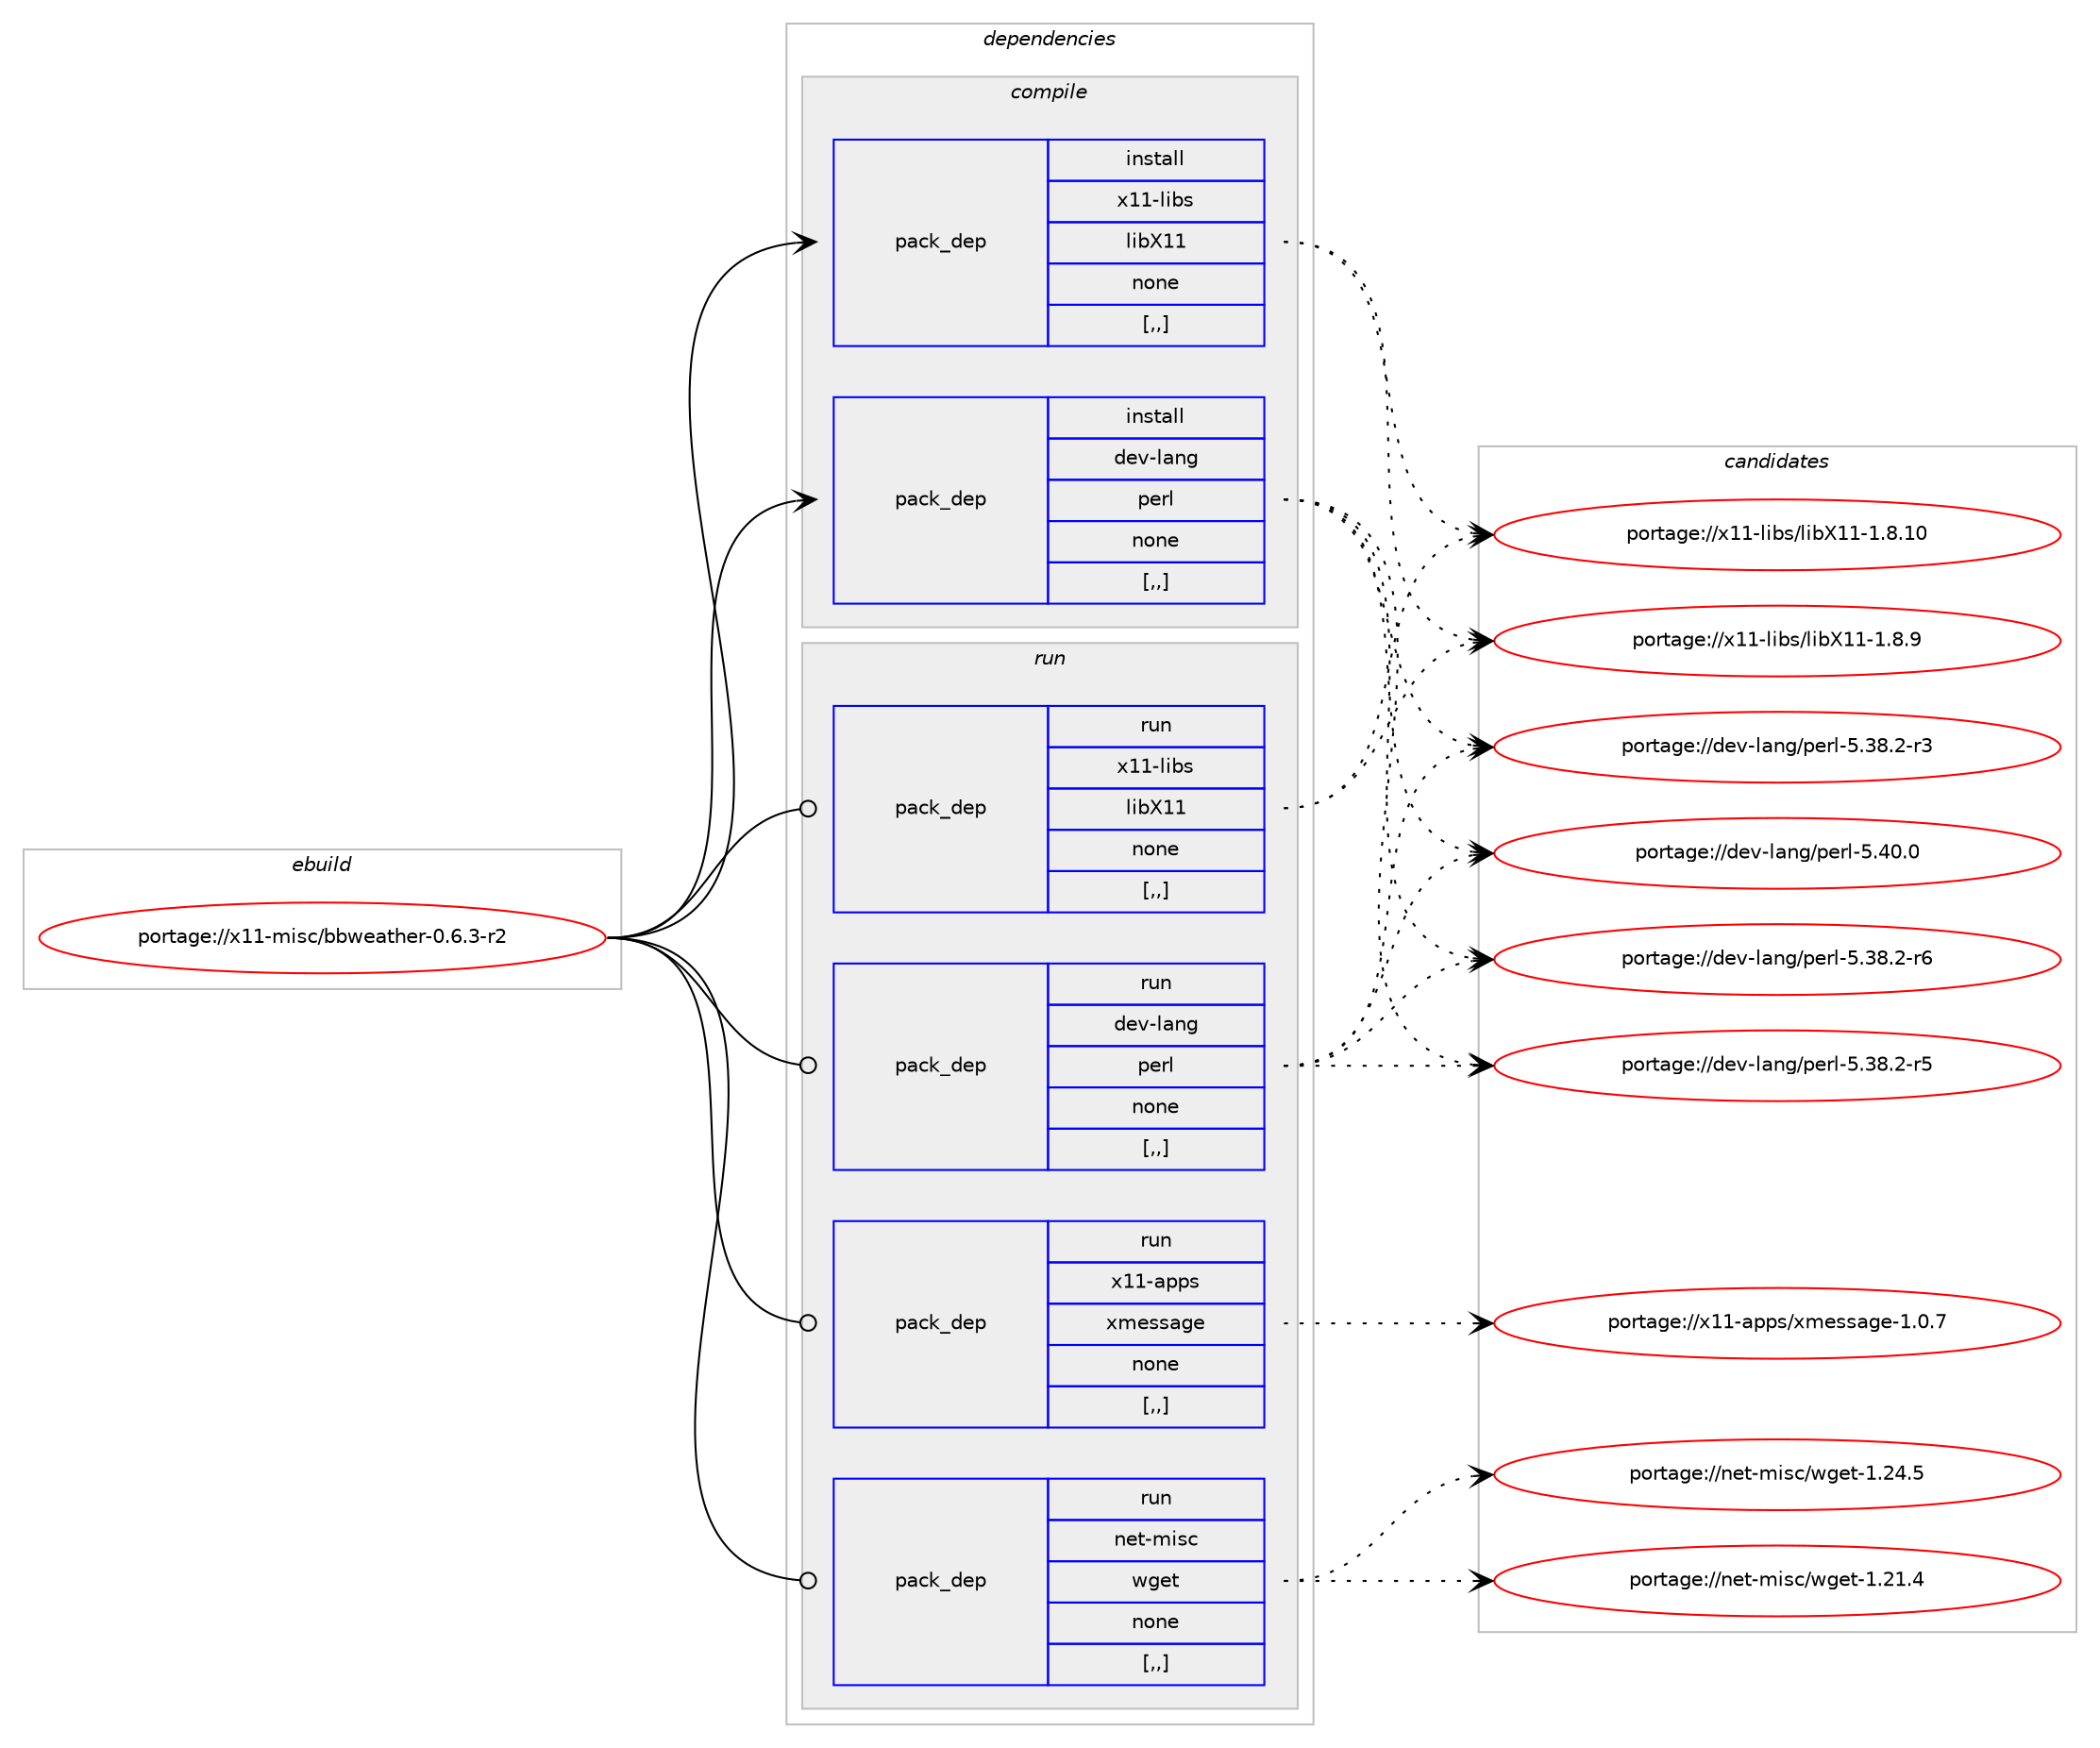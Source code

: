 digraph prolog {

# *************
# Graph options
# *************

newrank=true;
concentrate=true;
compound=true;
graph [rankdir=LR,fontname=Helvetica,fontsize=10,ranksep=1.5];#, ranksep=2.5, nodesep=0.2];
edge  [arrowhead=vee];
node  [fontname=Helvetica,fontsize=10];

# **********
# The ebuild
# **********

subgraph cluster_leftcol {
color=gray;
label=<<i>ebuild</i>>;
id [label="portage://x11-misc/bbweather-0.6.3-r2", color=red, width=4, href="../x11-misc/bbweather-0.6.3-r2.svg"];
}

# ****************
# The dependencies
# ****************

subgraph cluster_midcol {
color=gray;
label=<<i>dependencies</i>>;
subgraph cluster_compile {
fillcolor="#eeeeee";
style=filled;
label=<<i>compile</i>>;
subgraph pack334332 {
dependency459837 [label=<<TABLE BORDER="0" CELLBORDER="1" CELLSPACING="0" CELLPADDING="4" WIDTH="220"><TR><TD ROWSPAN="6" CELLPADDING="30">pack_dep</TD></TR><TR><TD WIDTH="110">install</TD></TR><TR><TD>dev-lang</TD></TR><TR><TD>perl</TD></TR><TR><TD>none</TD></TR><TR><TD>[,,]</TD></TR></TABLE>>, shape=none, color=blue];
}
id:e -> dependency459837:w [weight=20,style="solid",arrowhead="vee"];
subgraph pack334333 {
dependency459838 [label=<<TABLE BORDER="0" CELLBORDER="1" CELLSPACING="0" CELLPADDING="4" WIDTH="220"><TR><TD ROWSPAN="6" CELLPADDING="30">pack_dep</TD></TR><TR><TD WIDTH="110">install</TD></TR><TR><TD>x11-libs</TD></TR><TR><TD>libX11</TD></TR><TR><TD>none</TD></TR><TR><TD>[,,]</TD></TR></TABLE>>, shape=none, color=blue];
}
id:e -> dependency459838:w [weight=20,style="solid",arrowhead="vee"];
}
subgraph cluster_compileandrun {
fillcolor="#eeeeee";
style=filled;
label=<<i>compile and run</i>>;
}
subgraph cluster_run {
fillcolor="#eeeeee";
style=filled;
label=<<i>run</i>>;
subgraph pack334334 {
dependency459839 [label=<<TABLE BORDER="0" CELLBORDER="1" CELLSPACING="0" CELLPADDING="4" WIDTH="220"><TR><TD ROWSPAN="6" CELLPADDING="30">pack_dep</TD></TR><TR><TD WIDTH="110">run</TD></TR><TR><TD>dev-lang</TD></TR><TR><TD>perl</TD></TR><TR><TD>none</TD></TR><TR><TD>[,,]</TD></TR></TABLE>>, shape=none, color=blue];
}
id:e -> dependency459839:w [weight=20,style="solid",arrowhead="odot"];
subgraph pack334335 {
dependency459840 [label=<<TABLE BORDER="0" CELLBORDER="1" CELLSPACING="0" CELLPADDING="4" WIDTH="220"><TR><TD ROWSPAN="6" CELLPADDING="30">pack_dep</TD></TR><TR><TD WIDTH="110">run</TD></TR><TR><TD>net-misc</TD></TR><TR><TD>wget</TD></TR><TR><TD>none</TD></TR><TR><TD>[,,]</TD></TR></TABLE>>, shape=none, color=blue];
}
id:e -> dependency459840:w [weight=20,style="solid",arrowhead="odot"];
subgraph pack334336 {
dependency459841 [label=<<TABLE BORDER="0" CELLBORDER="1" CELLSPACING="0" CELLPADDING="4" WIDTH="220"><TR><TD ROWSPAN="6" CELLPADDING="30">pack_dep</TD></TR><TR><TD WIDTH="110">run</TD></TR><TR><TD>x11-apps</TD></TR><TR><TD>xmessage</TD></TR><TR><TD>none</TD></TR><TR><TD>[,,]</TD></TR></TABLE>>, shape=none, color=blue];
}
id:e -> dependency459841:w [weight=20,style="solid",arrowhead="odot"];
subgraph pack334337 {
dependency459842 [label=<<TABLE BORDER="0" CELLBORDER="1" CELLSPACING="0" CELLPADDING="4" WIDTH="220"><TR><TD ROWSPAN="6" CELLPADDING="30">pack_dep</TD></TR><TR><TD WIDTH="110">run</TD></TR><TR><TD>x11-libs</TD></TR><TR><TD>libX11</TD></TR><TR><TD>none</TD></TR><TR><TD>[,,]</TD></TR></TABLE>>, shape=none, color=blue];
}
id:e -> dependency459842:w [weight=20,style="solid",arrowhead="odot"];
}
}

# **************
# The candidates
# **************

subgraph cluster_choices {
rank=same;
color=gray;
label=<<i>candidates</i>>;

subgraph choice334332 {
color=black;
nodesep=1;
choice10010111845108971101034711210111410845534652484648 [label="portage://dev-lang/perl-5.40.0", color=red, width=4,href="../dev-lang/perl-5.40.0.svg"];
choice100101118451089711010347112101114108455346515646504511454 [label="portage://dev-lang/perl-5.38.2-r6", color=red, width=4,href="../dev-lang/perl-5.38.2-r6.svg"];
choice100101118451089711010347112101114108455346515646504511453 [label="portage://dev-lang/perl-5.38.2-r5", color=red, width=4,href="../dev-lang/perl-5.38.2-r5.svg"];
choice100101118451089711010347112101114108455346515646504511451 [label="portage://dev-lang/perl-5.38.2-r3", color=red, width=4,href="../dev-lang/perl-5.38.2-r3.svg"];
dependency459837:e -> choice10010111845108971101034711210111410845534652484648:w [style=dotted,weight="100"];
dependency459837:e -> choice100101118451089711010347112101114108455346515646504511454:w [style=dotted,weight="100"];
dependency459837:e -> choice100101118451089711010347112101114108455346515646504511453:w [style=dotted,weight="100"];
dependency459837:e -> choice100101118451089711010347112101114108455346515646504511451:w [style=dotted,weight="100"];
}
subgraph choice334333 {
color=black;
nodesep=1;
choice12049494510810598115471081059888494945494656464948 [label="portage://x11-libs/libX11-1.8.10", color=red, width=4,href="../x11-libs/libX11-1.8.10.svg"];
choice120494945108105981154710810598884949454946564657 [label="portage://x11-libs/libX11-1.8.9", color=red, width=4,href="../x11-libs/libX11-1.8.9.svg"];
dependency459838:e -> choice12049494510810598115471081059888494945494656464948:w [style=dotted,weight="100"];
dependency459838:e -> choice120494945108105981154710810598884949454946564657:w [style=dotted,weight="100"];
}
subgraph choice334334 {
color=black;
nodesep=1;
choice10010111845108971101034711210111410845534652484648 [label="portage://dev-lang/perl-5.40.0", color=red, width=4,href="../dev-lang/perl-5.40.0.svg"];
choice100101118451089711010347112101114108455346515646504511454 [label="portage://dev-lang/perl-5.38.2-r6", color=red, width=4,href="../dev-lang/perl-5.38.2-r6.svg"];
choice100101118451089711010347112101114108455346515646504511453 [label="portage://dev-lang/perl-5.38.2-r5", color=red, width=4,href="../dev-lang/perl-5.38.2-r5.svg"];
choice100101118451089711010347112101114108455346515646504511451 [label="portage://dev-lang/perl-5.38.2-r3", color=red, width=4,href="../dev-lang/perl-5.38.2-r3.svg"];
dependency459839:e -> choice10010111845108971101034711210111410845534652484648:w [style=dotted,weight="100"];
dependency459839:e -> choice100101118451089711010347112101114108455346515646504511454:w [style=dotted,weight="100"];
dependency459839:e -> choice100101118451089711010347112101114108455346515646504511453:w [style=dotted,weight="100"];
dependency459839:e -> choice100101118451089711010347112101114108455346515646504511451:w [style=dotted,weight="100"];
}
subgraph choice334335 {
color=black;
nodesep=1;
choice11010111645109105115994711910310111645494650524653 [label="portage://net-misc/wget-1.24.5", color=red, width=4,href="../net-misc/wget-1.24.5.svg"];
choice11010111645109105115994711910310111645494650494652 [label="portage://net-misc/wget-1.21.4", color=red, width=4,href="../net-misc/wget-1.21.4.svg"];
dependency459840:e -> choice11010111645109105115994711910310111645494650524653:w [style=dotted,weight="100"];
dependency459840:e -> choice11010111645109105115994711910310111645494650494652:w [style=dotted,weight="100"];
}
subgraph choice334336 {
color=black;
nodesep=1;
choice120494945971121121154712010910111511597103101454946484655 [label="portage://x11-apps/xmessage-1.0.7", color=red, width=4,href="../x11-apps/xmessage-1.0.7.svg"];
dependency459841:e -> choice120494945971121121154712010910111511597103101454946484655:w [style=dotted,weight="100"];
}
subgraph choice334337 {
color=black;
nodesep=1;
choice12049494510810598115471081059888494945494656464948 [label="portage://x11-libs/libX11-1.8.10", color=red, width=4,href="../x11-libs/libX11-1.8.10.svg"];
choice120494945108105981154710810598884949454946564657 [label="portage://x11-libs/libX11-1.8.9", color=red, width=4,href="../x11-libs/libX11-1.8.9.svg"];
dependency459842:e -> choice12049494510810598115471081059888494945494656464948:w [style=dotted,weight="100"];
dependency459842:e -> choice120494945108105981154710810598884949454946564657:w [style=dotted,weight="100"];
}
}

}
